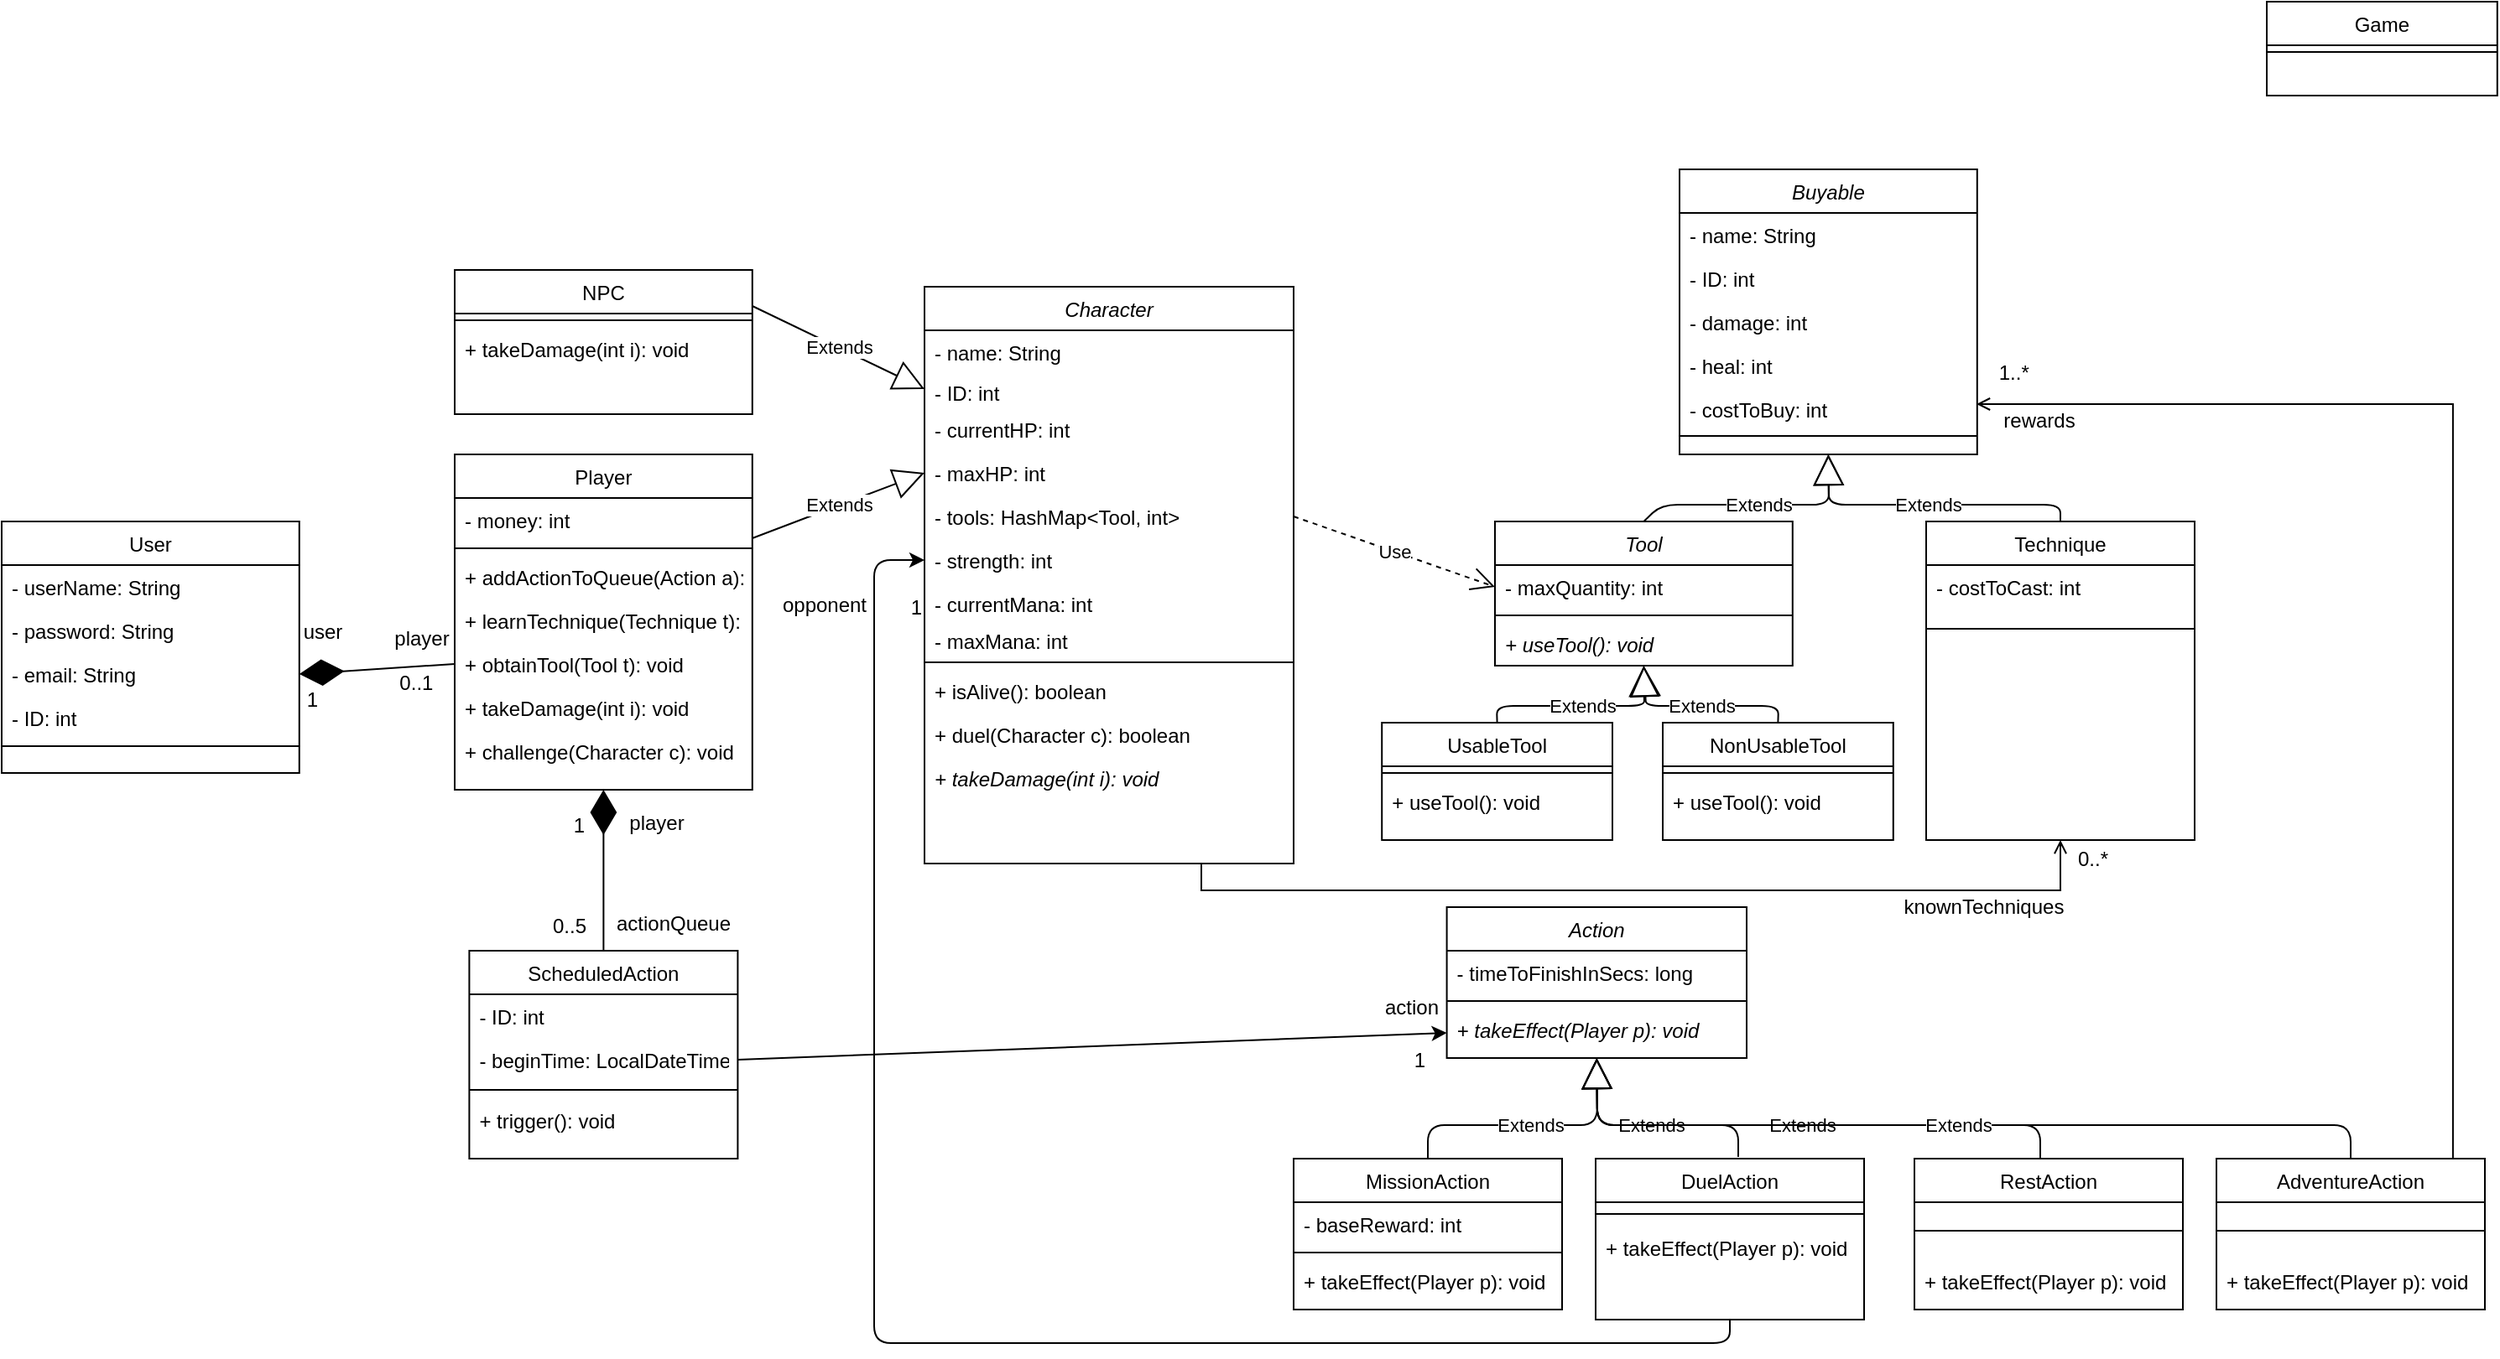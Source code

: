 <mxfile version="13.4.2" type="device"><diagram id="C5RBs43oDa-KdzZeNtuy" name="Page-1"><mxGraphModel dx="2048" dy="1856" grid="1" gridSize="10" guides="1" tooltips="1" connect="1" arrows="1" fold="1" page="1" pageScale="1" pageWidth="827" pageHeight="1169" math="0" shadow="0"><root><mxCell id="WIyWlLk6GJQsqaUBKTNV-0"/><mxCell id="WIyWlLk6GJQsqaUBKTNV-1" parent="WIyWlLk6GJQsqaUBKTNV-0"/><mxCell id="HCB0FMyKyDpgBp5F22HK-36" value="" style="endArrow=open;shadow=0;strokeWidth=1;strokeColor=#000000;rounded=0;endFill=1;edgeStyle=elbowEdgeStyle;elbow=vertical;exitX=0.75;exitY=1;exitDx=0;exitDy=0;entryX=0.5;entryY=1;entryDx=0;entryDy=0;" parent="WIyWlLk6GJQsqaUBKTNV-1" source="zkfFHV4jXpPFQw0GAbJ--0" target="HCB0FMyKyDpgBp5F22HK-30" edge="1"><mxGeometry x="0.5" y="41" relative="1" as="geometry"><mxPoint x="240" y="185" as="sourcePoint"/><mxPoint x="10" y="185" as="targetPoint"/><mxPoint x="-40" y="32" as="offset"/><Array as="points"><mxPoint x="710" y="300"/><mxPoint x="250" y="100"/><mxPoint x="220" y="200"/><mxPoint x="270" y="185"/></Array></mxGeometry></mxCell><mxCell id="HCB0FMyKyDpgBp5F22HK-37" value="" style="resizable=0;align=left;verticalAlign=bottom;labelBackgroundColor=none;fontSize=12;" parent="HCB0FMyKyDpgBp5F22HK-36" connectable="0" vertex="1"><mxGeometry x="-1" relative="1" as="geometry"><mxPoint y="4" as="offset"/></mxGeometry></mxCell><mxCell id="HCB0FMyKyDpgBp5F22HK-38" value="0..*" style="resizable=0;align=right;verticalAlign=bottom;labelBackgroundColor=none;fontSize=12;" parent="HCB0FMyKyDpgBp5F22HK-36" connectable="0" vertex="1"><mxGeometry x="1" relative="1" as="geometry"><mxPoint x="30" y="20" as="offset"/></mxGeometry></mxCell><mxCell id="HCB0FMyKyDpgBp5F22HK-39" value="knownTechniques" style="text;html=1;resizable=0;points=[];;align=center;verticalAlign=middle;labelBackgroundColor=none;rounded=0;shadow=0;strokeWidth=1;fontSize=12;" parent="HCB0FMyKyDpgBp5F22HK-36" vertex="1" connectable="0"><mxGeometry x="0.5" y="49" relative="1" as="geometry"><mxPoint x="63" y="59" as="offset"/></mxGeometry></mxCell><mxCell id="HCB0FMyKyDpgBp5F22HK-56" value="actionQueue" style="text;html=1;resizable=0;points=[];;align=center;verticalAlign=middle;labelBackgroundColor=none;rounded=0;shadow=0;strokeWidth=1;fontSize=12;" parent="WIyWlLk6GJQsqaUBKTNV-1" vertex="1" connectable="0"><mxGeometry x="0.5" y="49" relative="1" as="geometry"><mxPoint x="80" y="320" as="offset"/></mxGeometry></mxCell><mxCell id="HCB0FMyKyDpgBp5F22HK-57" value="0..5" style="resizable=0;align=right;verticalAlign=bottom;labelBackgroundColor=none;fontSize=12;" parent="WIyWlLk6GJQsqaUBKTNV-1" connectable="0" vertex="1"><mxGeometry x="1" relative="1" as="geometry"><mxPoint x="30" y="330" as="offset"/></mxGeometry></mxCell><mxCell id="HCB0FMyKyDpgBp5F22HK-59" value="player" style="text;html=1;resizable=0;points=[];;align=center;verticalAlign=middle;labelBackgroundColor=none;rounded=0;shadow=0;strokeWidth=1;fontSize=12;" parent="WIyWlLk6GJQsqaUBKTNV-1" vertex="1" connectable="0"><mxGeometry x="0.5" y="49" relative="1" as="geometry"><mxPoint x="70" y="260" as="offset"/></mxGeometry></mxCell><mxCell id="HCB0FMyKyDpgBp5F22HK-60" value="1" style="resizable=0;align=right;verticalAlign=bottom;labelBackgroundColor=none;fontSize=12;" parent="WIyWlLk6GJQsqaUBKTNV-1" connectable="0" vertex="1"><mxGeometry x="1" relative="1" as="geometry"><mxPoint x="230" y="140" as="offset"/></mxGeometry></mxCell><mxCell id="HCB0FMyKyDpgBp5F22HK-61" value="" style="endArrow=diamondThin;endFill=1;endSize=24;html=1;exitX=0.5;exitY=0;exitDx=0;exitDy=0;entryX=0.5;entryY=1;entryDx=0;entryDy=0;" parent="WIyWlLk6GJQsqaUBKTNV-1" source="HCB0FMyKyDpgBp5F22HK-47" target="wj7h6dJn60j0X_T3du40-5" edge="1"><mxGeometry width="160" relative="1" as="geometry"><mxPoint x="330" y="410" as="sourcePoint"/><mxPoint x="40" y="260" as="targetPoint"/></mxGeometry></mxCell><mxCell id="zkfFHV4jXpPFQw0GAbJ--0" value="Character" style="swimlane;fontStyle=2;align=center;verticalAlign=top;childLayout=stackLayout;horizontal=1;startSize=26;horizontalStack=0;resizeParent=1;resizeLast=0;collapsible=1;marginBottom=0;rounded=0;shadow=0;strokeWidth=1;" parent="WIyWlLk6GJQsqaUBKTNV-1" vertex="1"><mxGeometry x="230" y="-60" width="220" height="344" as="geometry"><mxRectangle x="230" y="140" width="160" height="26" as="alternateBounds"/></mxGeometry></mxCell><mxCell id="zkfFHV4jXpPFQw0GAbJ--3" value="- name: String&#10;" style="text;align=left;verticalAlign=top;spacingLeft=4;spacingRight=4;overflow=hidden;rotatable=0;points=[[0,0.5],[1,0.5]];portConstraint=eastwest;rounded=0;shadow=0;html=0;" parent="zkfFHV4jXpPFQw0GAbJ--0" vertex="1"><mxGeometry y="26" width="220" height="24" as="geometry"/></mxCell><mxCell id="HCB0FMyKyDpgBp5F22HK-9" value="- ID: int&#10;" style="text;align=left;verticalAlign=top;spacingLeft=4;spacingRight=4;overflow=hidden;rotatable=0;points=[[0,0.5],[1,0.5]];portConstraint=eastwest;rounded=0;shadow=0;html=0;" parent="zkfFHV4jXpPFQw0GAbJ--0" vertex="1"><mxGeometry y="50" width="220" height="22" as="geometry"/></mxCell><mxCell id="zkfFHV4jXpPFQw0GAbJ--1" value="- currentHP: int" style="text;align=left;verticalAlign=top;spacingLeft=4;spacingRight=4;overflow=hidden;rotatable=0;points=[[0,0.5],[1,0.5]];portConstraint=eastwest;" parent="zkfFHV4jXpPFQw0GAbJ--0" vertex="1"><mxGeometry y="72" width="220" height="26" as="geometry"/></mxCell><mxCell id="wj7h6dJn60j0X_T3du40-0" value="- maxHP: int" style="text;align=left;verticalAlign=top;spacingLeft=4;spacingRight=4;overflow=hidden;rotatable=0;points=[[0,0.5],[1,0.5]];portConstraint=eastwest;" vertex="1" parent="zkfFHV4jXpPFQw0GAbJ--0"><mxGeometry y="98" width="220" height="26" as="geometry"/></mxCell><mxCell id="HCB0FMyKyDpgBp5F22HK-120" value="- tools: HashMap&lt;Tool, int&gt;&#10;" style="text;align=left;verticalAlign=top;spacingLeft=4;spacingRight=4;overflow=hidden;rotatable=0;points=[[0,0.5],[1,0.5]];portConstraint=eastwest;rounded=0;shadow=0;html=0;" parent="zkfFHV4jXpPFQw0GAbJ--0" vertex="1"><mxGeometry y="124" width="220" height="26" as="geometry"/></mxCell><mxCell id="HCB0FMyKyDpgBp5F22HK-128" value="- strength: int&#10;" style="text;align=left;verticalAlign=top;spacingLeft=4;spacingRight=4;overflow=hidden;rotatable=0;points=[[0,0.5],[1,0.5]];portConstraint=eastwest;rounded=0;shadow=0;html=0;" parent="zkfFHV4jXpPFQw0GAbJ--0" vertex="1"><mxGeometry y="150" width="220" height="26" as="geometry"/></mxCell><mxCell id="wj7h6dJn60j0X_T3du40-38" value="- currentMana: int&#10;" style="text;align=left;verticalAlign=top;spacingLeft=4;spacingRight=4;overflow=hidden;rotatable=0;points=[[0,0.5],[1,0.5]];portConstraint=eastwest;rounded=0;shadow=0;html=0;" vertex="1" parent="zkfFHV4jXpPFQw0GAbJ--0"><mxGeometry y="176" width="220" height="22" as="geometry"/></mxCell><mxCell id="wj7h6dJn60j0X_T3du40-37" value="- maxMana: int&#10;" style="text;align=left;verticalAlign=top;spacingLeft=4;spacingRight=4;overflow=hidden;rotatable=0;points=[[0,0.5],[1,0.5]];portConstraint=eastwest;rounded=0;shadow=0;html=0;" vertex="1" parent="zkfFHV4jXpPFQw0GAbJ--0"><mxGeometry y="198" width="220" height="22" as="geometry"/></mxCell><mxCell id="zkfFHV4jXpPFQw0GAbJ--4" value="" style="line;html=1;strokeWidth=1;align=left;verticalAlign=middle;spacingTop=-1;spacingLeft=3;spacingRight=3;rotatable=0;labelPosition=right;points=[];portConstraint=eastwest;" parent="zkfFHV4jXpPFQw0GAbJ--0" vertex="1"><mxGeometry y="220" width="220" height="8" as="geometry"/></mxCell><mxCell id="HCB0FMyKyDpgBp5F22HK-139" value="+ isAlive(): boolean" style="text;align=left;verticalAlign=top;spacingLeft=4;spacingRight=4;overflow=hidden;rotatable=0;points=[[0,0.5],[1,0.5]];portConstraint=eastwest;rounded=0;shadow=0;html=0;" parent="zkfFHV4jXpPFQw0GAbJ--0" vertex="1"><mxGeometry y="228" width="220" height="26" as="geometry"/></mxCell><mxCell id="wj7h6dJn60j0X_T3du40-11" value="+ duel(Character c): boolean" style="text;align=left;verticalAlign=top;spacingLeft=4;spacingRight=4;overflow=hidden;rotatable=0;points=[[0,0.5],[1,0.5]];portConstraint=eastwest;rounded=0;shadow=0;html=0;" vertex="1" parent="zkfFHV4jXpPFQw0GAbJ--0"><mxGeometry y="254" width="220" height="26" as="geometry"/></mxCell><mxCell id="wj7h6dJn60j0X_T3du40-12" value="+ takeDamage(int i): void" style="text;align=left;verticalAlign=top;spacingLeft=4;spacingRight=4;overflow=hidden;rotatable=0;points=[[0,0.5],[1,0.5]];portConstraint=eastwest;rounded=0;shadow=0;html=0;fontStyle=2" vertex="1" parent="zkfFHV4jXpPFQw0GAbJ--0"><mxGeometry y="280" width="220" height="26" as="geometry"/></mxCell><mxCell id="HCB0FMyKyDpgBp5F22HK-63" value="Action" style="swimlane;fontStyle=2;align=center;verticalAlign=top;childLayout=stackLayout;horizontal=1;startSize=26;horizontalStack=0;resizeParent=1;resizeLast=0;collapsible=1;marginBottom=0;rounded=0;shadow=0;strokeWidth=1;" parent="WIyWlLk6GJQsqaUBKTNV-1" vertex="1"><mxGeometry x="541.3" y="310" width="178.7" height="90" as="geometry"><mxRectangle x="230" y="140" width="160" height="26" as="alternateBounds"/></mxGeometry></mxCell><mxCell id="HCB0FMyKyDpgBp5F22HK-66" value="- timeToFinishInSecs: long" style="text;align=left;verticalAlign=top;spacingLeft=4;spacingRight=4;overflow=hidden;rotatable=0;points=[[0,0.5],[1,0.5]];portConstraint=eastwest;" parent="HCB0FMyKyDpgBp5F22HK-63" vertex="1"><mxGeometry y="26" width="178.7" height="26" as="geometry"/></mxCell><mxCell id="HCB0FMyKyDpgBp5F22HK-68" value="" style="line;html=1;strokeWidth=1;align=left;verticalAlign=middle;spacingTop=-1;spacingLeft=3;spacingRight=3;rotatable=0;labelPosition=right;points=[];portConstraint=eastwest;" parent="HCB0FMyKyDpgBp5F22HK-63" vertex="1"><mxGeometry y="52" width="178.7" height="8" as="geometry"/></mxCell><mxCell id="HCB0FMyKyDpgBp5F22HK-69" value="+ takeEffect(Player p): void" style="text;align=left;verticalAlign=top;spacingLeft=4;spacingRight=4;overflow=hidden;rotatable=0;points=[[0,0.5],[1,0.5]];portConstraint=eastwest;rounded=0;shadow=0;html=0;fontStyle=2" parent="HCB0FMyKyDpgBp5F22HK-63" vertex="1"><mxGeometry y="60" width="178.7" height="30" as="geometry"/></mxCell><mxCell id="HCB0FMyKyDpgBp5F22HK-76" value="Extends" style="endArrow=block;endSize=16;endFill=0;html=1;entryX=0.5;entryY=1;entryDx=0;entryDy=0;exitX=0.5;exitY=0;exitDx=0;exitDy=0;" parent="WIyWlLk6GJQsqaUBKTNV-1" source="HCB0FMyKyDpgBp5F22HK-70" target="HCB0FMyKyDpgBp5F22HK-63" edge="1"><mxGeometry width="160" relative="1" as="geometry"><mxPoint x="330" y="410" as="sourcePoint"/><mxPoint x="490" y="410" as="targetPoint"/><Array as="points"><mxPoint x="530" y="440"/><mxPoint x="631" y="440"/></Array></mxGeometry></mxCell><mxCell id="HCB0FMyKyDpgBp5F22HK-70" value="MissionAction" style="swimlane;fontStyle=0;align=center;verticalAlign=top;childLayout=stackLayout;horizontal=1;startSize=26;horizontalStack=0;resizeParent=1;resizeLast=0;collapsible=1;marginBottom=0;rounded=0;shadow=0;strokeWidth=1;" parent="WIyWlLk6GJQsqaUBKTNV-1" vertex="1"><mxGeometry x="450" y="460" width="160" height="90" as="geometry"><mxRectangle x="550" y="140" width="160" height="26" as="alternateBounds"/></mxGeometry></mxCell><mxCell id="HCB0FMyKyDpgBp5F22HK-71" value="- baseReward: int" style="text;align=left;verticalAlign=top;spacingLeft=4;spacingRight=4;overflow=hidden;rotatable=0;points=[[0,0.5],[1,0.5]];portConstraint=eastwest;" parent="HCB0FMyKyDpgBp5F22HK-70" vertex="1"><mxGeometry y="26" width="160" height="26" as="geometry"/></mxCell><mxCell id="HCB0FMyKyDpgBp5F22HK-75" value="" style="line;html=1;strokeWidth=1;align=left;verticalAlign=middle;spacingTop=-1;spacingLeft=3;spacingRight=3;rotatable=0;labelPosition=right;points=[];portConstraint=eastwest;" parent="HCB0FMyKyDpgBp5F22HK-70" vertex="1"><mxGeometry y="52" width="160" height="8" as="geometry"/></mxCell><mxCell id="HCB0FMyKyDpgBp5F22HK-129" value="+ takeEffect(Player p): void" style="text;align=left;verticalAlign=top;spacingLeft=4;spacingRight=4;overflow=hidden;rotatable=0;points=[[0,0.5],[1,0.5]];portConstraint=eastwest;rounded=0;shadow=0;html=0;fontStyle=0" parent="HCB0FMyKyDpgBp5F22HK-70" vertex="1"><mxGeometry y="60" width="160" height="30" as="geometry"/></mxCell><mxCell id="HCB0FMyKyDpgBp5F22HK-77" value="DuelAction" style="swimlane;fontStyle=0;align=center;verticalAlign=top;childLayout=stackLayout;horizontal=1;startSize=26;horizontalStack=0;resizeParent=1;resizeLast=0;collapsible=1;marginBottom=0;rounded=0;shadow=0;strokeWidth=1;" parent="WIyWlLk6GJQsqaUBKTNV-1" vertex="1"><mxGeometry x="630" y="460" width="160" height="96" as="geometry"><mxRectangle x="550" y="140" width="160" height="26" as="alternateBounds"/></mxGeometry></mxCell><mxCell id="HCB0FMyKyDpgBp5F22HK-79" value="" style="line;html=1;strokeWidth=1;align=left;verticalAlign=middle;spacingTop=-1;spacingLeft=3;spacingRight=3;rotatable=0;labelPosition=right;points=[];portConstraint=eastwest;" parent="HCB0FMyKyDpgBp5F22HK-77" vertex="1"><mxGeometry y="26" width="160" height="14" as="geometry"/></mxCell><mxCell id="HCB0FMyKyDpgBp5F22HK-130" value="+ takeEffect(Player p): void" style="text;align=left;verticalAlign=top;spacingLeft=4;spacingRight=4;overflow=hidden;rotatable=0;points=[[0,0.5],[1,0.5]];portConstraint=eastwest;rounded=0;shadow=0;html=0;fontStyle=0" parent="HCB0FMyKyDpgBp5F22HK-77" vertex="1"><mxGeometry y="40" width="160" height="30" as="geometry"/></mxCell><mxCell id="HCB0FMyKyDpgBp5F22HK-83" value="" style="endArrow=classic;html=1;exitX=0.5;exitY=1;exitDx=0;exitDy=0;entryX=0;entryY=0.5;entryDx=0;entryDy=0;" parent="WIyWlLk6GJQsqaUBKTNV-1" source="HCB0FMyKyDpgBp5F22HK-77" target="HCB0FMyKyDpgBp5F22HK-128" edge="1"><mxGeometry width="50" height="50" relative="1" as="geometry"><mxPoint x="390" y="430" as="sourcePoint"/><mxPoint x="440" y="380" as="targetPoint"/><Array as="points"><mxPoint x="710" y="570"/><mxPoint x="200" y="570"/><mxPoint x="200" y="103"/></Array></mxGeometry></mxCell><mxCell id="HCB0FMyKyDpgBp5F22HK-84" value="opponent" style="text;html=1;resizable=0;points=[];;align=center;verticalAlign=middle;labelBackgroundColor=none;rounded=0;shadow=0;strokeWidth=1;fontSize=12;" parent="WIyWlLk6GJQsqaUBKTNV-1" vertex="1" connectable="0"><mxGeometry x="0.5" y="49" relative="1" as="geometry"><mxPoint x="170" y="130" as="offset"/></mxGeometry></mxCell><mxCell id="HCB0FMyKyDpgBp5F22HK-87" value="Extends" style="endArrow=block;endSize=16;endFill=0;html=1;entryX=0.5;entryY=1;entryDx=0;entryDy=0;" parent="WIyWlLk6GJQsqaUBKTNV-1" target="HCB0FMyKyDpgBp5F22HK-63" edge="1"><mxGeometry width="160" relative="1" as="geometry"><mxPoint x="715" y="459" as="sourcePoint"/><mxPoint x="490" y="410" as="targetPoint"/><Array as="points"><mxPoint x="715" y="440"/><mxPoint x="631" y="440"/></Array></mxGeometry></mxCell><mxCell id="HCB0FMyKyDpgBp5F22HK-88" value="RestAction" style="swimlane;fontStyle=0;align=center;verticalAlign=top;childLayout=stackLayout;horizontal=1;startSize=26;horizontalStack=0;resizeParent=1;resizeLast=0;collapsible=1;marginBottom=0;rounded=0;shadow=0;strokeWidth=1;" parent="WIyWlLk6GJQsqaUBKTNV-1" vertex="1"><mxGeometry x="820" y="460" width="160" height="90" as="geometry"><mxRectangle x="550" y="140" width="160" height="26" as="alternateBounds"/></mxGeometry></mxCell><mxCell id="HCB0FMyKyDpgBp5F22HK-90" value="" style="line;html=1;strokeWidth=1;align=left;verticalAlign=middle;spacingTop=-1;spacingLeft=3;spacingRight=3;rotatable=0;labelPosition=right;points=[];portConstraint=eastwest;" parent="HCB0FMyKyDpgBp5F22HK-88" vertex="1"><mxGeometry y="26" width="160" height="34" as="geometry"/></mxCell><mxCell id="HCB0FMyKyDpgBp5F22HK-131" value="+ takeEffect(Player p): void" style="text;align=left;verticalAlign=top;spacingLeft=4;spacingRight=4;overflow=hidden;rotatable=0;points=[[0,0.5],[1,0.5]];portConstraint=eastwest;rounded=0;shadow=0;html=0;fontStyle=0" parent="HCB0FMyKyDpgBp5F22HK-88" vertex="1"><mxGeometry y="60" width="160" height="30" as="geometry"/></mxCell><mxCell id="HCB0FMyKyDpgBp5F22HK-91" value="Extends" style="endArrow=block;endSize=16;endFill=0;html=1;entryX=0.5;entryY=1;entryDx=0;entryDy=0;" parent="WIyWlLk6GJQsqaUBKTNV-1" target="HCB0FMyKyDpgBp5F22HK-63" edge="1"><mxGeometry width="160" relative="1" as="geometry"><mxPoint x="895" y="460" as="sourcePoint"/><mxPoint x="490" y="410" as="targetPoint"/><Array as="points"><mxPoint x="895" y="440"/><mxPoint x="631" y="440"/></Array></mxGeometry></mxCell><mxCell id="HCB0FMyKyDpgBp5F22HK-92" value="AdventureAction" style="swimlane;fontStyle=0;align=center;verticalAlign=top;childLayout=stackLayout;horizontal=1;startSize=26;horizontalStack=0;resizeParent=1;resizeLast=0;collapsible=1;marginBottom=0;rounded=0;shadow=0;strokeWidth=1;" parent="WIyWlLk6GJQsqaUBKTNV-1" vertex="1"><mxGeometry x="1000" y="460" width="160" height="90" as="geometry"><mxRectangle x="550" y="140" width="160" height="26" as="alternateBounds"/></mxGeometry></mxCell><mxCell id="HCB0FMyKyDpgBp5F22HK-93" value="" style="line;html=1;strokeWidth=1;align=left;verticalAlign=middle;spacingTop=-1;spacingLeft=3;spacingRight=3;rotatable=0;labelPosition=right;points=[];portConstraint=eastwest;" parent="HCB0FMyKyDpgBp5F22HK-92" vertex="1"><mxGeometry y="26" width="160" height="34" as="geometry"/></mxCell><mxCell id="HCB0FMyKyDpgBp5F22HK-136" value="+ takeEffect(Player p): void" style="text;align=left;verticalAlign=top;spacingLeft=4;spacingRight=4;overflow=hidden;rotatable=0;points=[[0,0.5],[1,0.5]];portConstraint=eastwest;rounded=0;shadow=0;html=0;fontStyle=0" parent="HCB0FMyKyDpgBp5F22HK-92" vertex="1"><mxGeometry y="60" width="160" height="20" as="geometry"/></mxCell><mxCell id="HCB0FMyKyDpgBp5F22HK-94" value="Extends" style="endArrow=block;endSize=16;endFill=0;html=1;entryX=0.5;entryY=1;entryDx=0;entryDy=0;exitX=0.5;exitY=0;exitDx=0;exitDy=0;" parent="WIyWlLk6GJQsqaUBKTNV-1" source="HCB0FMyKyDpgBp5F22HK-92" target="HCB0FMyKyDpgBp5F22HK-63" edge="1"><mxGeometry width="160" relative="1" as="geometry"><mxPoint x="330" y="410" as="sourcePoint"/><mxPoint x="490" y="410" as="targetPoint"/><Array as="points"><mxPoint x="1080" y="440"/><mxPoint x="631" y="440"/></Array></mxGeometry></mxCell><mxCell id="HCB0FMyKyDpgBp5F22HK-95" value="" style="endArrow=classic;html=1;exitX=1;exitY=0.5;exitDx=0;exitDy=0;entryX=0;entryY=0.5;entryDx=0;entryDy=0;" parent="WIyWlLk6GJQsqaUBKTNV-1" source="HCB0FMyKyDpgBp5F22HK-50" target="HCB0FMyKyDpgBp5F22HK-69" edge="1"><mxGeometry width="50" height="50" relative="1" as="geometry"><mxPoint x="500" y="330" as="sourcePoint"/><mxPoint x="550" y="280" as="targetPoint"/></mxGeometry></mxCell><mxCell id="HCB0FMyKyDpgBp5F22HK-96" value="action" style="text;html=1;resizable=0;points=[];;align=center;verticalAlign=middle;labelBackgroundColor=none;rounded=0;shadow=0;strokeWidth=1;fontSize=12;" parent="WIyWlLk6GJQsqaUBKTNV-1" vertex="1" connectable="0"><mxGeometry x="0.5" y="49" relative="1" as="geometry"><mxPoint x="520" y="370" as="offset"/></mxGeometry></mxCell><mxCell id="HCB0FMyKyDpgBp5F22HK-97" value="1" style="resizable=0;align=right;verticalAlign=bottom;labelBackgroundColor=none;fontSize=12;" parent="WIyWlLk6GJQsqaUBKTNV-1" connectable="0" vertex="1"><mxGeometry x="1" relative="1" as="geometry"><mxPoint x="530" y="410" as="offset"/></mxGeometry></mxCell><mxCell id="HCB0FMyKyDpgBp5F22HK-98" value="Buyable" style="swimlane;fontStyle=2;align=center;verticalAlign=top;childLayout=stackLayout;horizontal=1;startSize=26;horizontalStack=0;resizeParent=1;resizeLast=0;collapsible=1;marginBottom=0;rounded=0;shadow=0;strokeWidth=1;" parent="WIyWlLk6GJQsqaUBKTNV-1" vertex="1"><mxGeometry x="680" y="-130" width="177.39" height="170" as="geometry"><mxRectangle x="550" y="140" width="160" height="26" as="alternateBounds"/></mxGeometry></mxCell><mxCell id="HCB0FMyKyDpgBp5F22HK-99" value="- name: String" style="text;align=left;verticalAlign=top;spacingLeft=4;spacingRight=4;overflow=hidden;rotatable=0;points=[[0,0.5],[1,0.5]];portConstraint=eastwest;" parent="HCB0FMyKyDpgBp5F22HK-98" vertex="1"><mxGeometry y="26" width="177.39" height="26" as="geometry"/></mxCell><mxCell id="HCB0FMyKyDpgBp5F22HK-100" value="- ID: int" style="text;align=left;verticalAlign=top;spacingLeft=4;spacingRight=4;overflow=hidden;rotatable=0;points=[[0,0.5],[1,0.5]];portConstraint=eastwest;rounded=0;shadow=0;html=0;" parent="HCB0FMyKyDpgBp5F22HK-98" vertex="1"><mxGeometry y="52" width="177.39" height="26" as="geometry"/></mxCell><mxCell id="HCB0FMyKyDpgBp5F22HK-101" value="- damage: int" style="text;align=left;verticalAlign=top;spacingLeft=4;spacingRight=4;overflow=hidden;rotatable=0;points=[[0,0.5],[1,0.5]];portConstraint=eastwest;rounded=0;shadow=0;html=0;" parent="HCB0FMyKyDpgBp5F22HK-98" vertex="1"><mxGeometry y="78" width="177.39" height="26" as="geometry"/></mxCell><mxCell id="HCB0FMyKyDpgBp5F22HK-104" value="- heal: int" style="text;align=left;verticalAlign=top;spacingLeft=4;spacingRight=4;overflow=hidden;rotatable=0;points=[[0,0.5],[1,0.5]];portConstraint=eastwest;rounded=0;shadow=0;html=0;" parent="HCB0FMyKyDpgBp5F22HK-98" vertex="1"><mxGeometry y="104" width="177.39" height="26" as="geometry"/></mxCell><mxCell id="HCB0FMyKyDpgBp5F22HK-102" value="- costToBuy: int" style="text;align=left;verticalAlign=top;spacingLeft=4;spacingRight=4;overflow=hidden;rotatable=0;points=[[0,0.5],[1,0.5]];portConstraint=eastwest;rounded=0;shadow=0;html=0;" parent="HCB0FMyKyDpgBp5F22HK-98" vertex="1"><mxGeometry y="130" width="177.39" height="26" as="geometry"/></mxCell><mxCell id="HCB0FMyKyDpgBp5F22HK-103" value="" style="line;html=1;strokeWidth=1;align=left;verticalAlign=middle;spacingTop=-1;spacingLeft=3;spacingRight=3;rotatable=0;labelPosition=right;points=[];portConstraint=eastwest;" parent="HCB0FMyKyDpgBp5F22HK-98" vertex="1"><mxGeometry y="156" width="177.39" height="6" as="geometry"/></mxCell><mxCell id="HCB0FMyKyDpgBp5F22HK-105" value="Extends" style="endArrow=block;endSize=16;endFill=0;html=1;entryX=0.5;entryY=1;entryDx=0;entryDy=0;exitX=0.5;exitY=0;exitDx=0;exitDy=0;" parent="WIyWlLk6GJQsqaUBKTNV-1" source="zkfFHV4jXpPFQw0GAbJ--17" target="HCB0FMyKyDpgBp5F22HK-98" edge="1"><mxGeometry width="160" relative="1" as="geometry"><mxPoint x="440" y="210" as="sourcePoint"/><mxPoint x="600" y="210" as="targetPoint"/><Array as="points"><mxPoint x="669" y="70"/><mxPoint x="769" y="70"/></Array></mxGeometry></mxCell><mxCell id="HCB0FMyKyDpgBp5F22HK-30" value="Technique" style="swimlane;fontStyle=0;align=center;verticalAlign=top;childLayout=stackLayout;horizontal=1;startSize=26;horizontalStack=0;resizeParent=1;resizeLast=0;collapsible=1;marginBottom=0;rounded=0;shadow=0;strokeWidth=1;" parent="WIyWlLk6GJQsqaUBKTNV-1" vertex="1"><mxGeometry x="827" y="80" width="160" height="190" as="geometry"><mxRectangle x="550" y="140" width="160" height="26" as="alternateBounds"/></mxGeometry></mxCell><mxCell id="HCB0FMyKyDpgBp5F22HK-34" value="- costToCast: int" style="text;align=left;verticalAlign=top;spacingLeft=4;spacingRight=4;overflow=hidden;rotatable=0;points=[[0,0.5],[1,0.5]];portConstraint=eastwest;rounded=0;shadow=0;html=0;" parent="HCB0FMyKyDpgBp5F22HK-30" vertex="1"><mxGeometry y="26" width="160" height="26" as="geometry"/></mxCell><mxCell id="HCB0FMyKyDpgBp5F22HK-35" value="" style="line;html=1;strokeWidth=1;align=left;verticalAlign=middle;spacingTop=-1;spacingLeft=3;spacingRight=3;rotatable=0;labelPosition=right;points=[];portConstraint=eastwest;" parent="HCB0FMyKyDpgBp5F22HK-30" vertex="1"><mxGeometry y="52" width="160" height="24" as="geometry"/></mxCell><mxCell id="HCB0FMyKyDpgBp5F22HK-106" value="Extends" style="endArrow=block;endSize=16;endFill=0;html=1;entryX=0.5;entryY=1;entryDx=0;entryDy=0;exitX=0.5;exitY=0;exitDx=0;exitDy=0;" parent="WIyWlLk6GJQsqaUBKTNV-1" source="HCB0FMyKyDpgBp5F22HK-30" target="HCB0FMyKyDpgBp5F22HK-98" edge="1"><mxGeometry width="160" relative="1" as="geometry"><mxPoint x="440" y="210" as="sourcePoint"/><mxPoint x="600" y="210" as="targetPoint"/><Array as="points"><mxPoint x="907" y="70"/><mxPoint x="769" y="70"/></Array></mxGeometry></mxCell><mxCell id="HCB0FMyKyDpgBp5F22HK-113" value="Extends" style="endArrow=block;endSize=16;endFill=0;html=1;exitX=0.5;exitY=0;exitDx=0;exitDy=0;entryX=0.5;entryY=1;entryDx=0;entryDy=0;" parent="WIyWlLk6GJQsqaUBKTNV-1" source="HCB0FMyKyDpgBp5F22HK-107" target="zkfFHV4jXpPFQw0GAbJ--17" edge="1"><mxGeometry width="160" relative="1" as="geometry"><mxPoint x="480" y="-10" as="sourcePoint"/><mxPoint x="640" y="-10" as="targetPoint"/><Array as="points"><mxPoint x="571" y="190"/><mxPoint x="659" y="190"/></Array></mxGeometry></mxCell><mxCell id="HCB0FMyKyDpgBp5F22HK-114" value="Extends" style="endArrow=block;endSize=16;endFill=0;html=1;exitX=0.5;exitY=0;exitDx=0;exitDy=0;entryX=0.5;entryY=1;entryDx=0;entryDy=0;" parent="WIyWlLk6GJQsqaUBKTNV-1" source="HCB0FMyKyDpgBp5F22HK-110" target="zkfFHV4jXpPFQw0GAbJ--17" edge="1"><mxGeometry width="160" relative="1" as="geometry"><mxPoint x="480" y="-10" as="sourcePoint"/><mxPoint x="640" y="-10" as="targetPoint"/><Array as="points"><mxPoint x="739" y="190"/><mxPoint x="660" y="190"/></Array></mxGeometry></mxCell><mxCell id="zkfFHV4jXpPFQw0GAbJ--17" value="Tool" style="swimlane;fontStyle=2;align=center;verticalAlign=top;childLayout=stackLayout;horizontal=1;startSize=26;horizontalStack=0;resizeParent=1;resizeLast=0;collapsible=1;marginBottom=0;rounded=0;shadow=0;strokeWidth=1;" parent="WIyWlLk6GJQsqaUBKTNV-1" vertex="1"><mxGeometry x="570" y="80" width="177.39" height="86" as="geometry"><mxRectangle x="550" y="140" width="160" height="26" as="alternateBounds"/></mxGeometry></mxCell><mxCell id="zkfFHV4jXpPFQw0GAbJ--20" value="- maxQuantity: int" style="text;align=left;verticalAlign=top;spacingLeft=4;spacingRight=4;overflow=hidden;rotatable=0;points=[[0,0.5],[1,0.5]];portConstraint=eastwest;rounded=0;shadow=0;html=0;" parent="zkfFHV4jXpPFQw0GAbJ--17" vertex="1"><mxGeometry y="26" width="177.39" height="26" as="geometry"/></mxCell><mxCell id="zkfFHV4jXpPFQw0GAbJ--23" value="" style="line;html=1;strokeWidth=1;align=left;verticalAlign=middle;spacingTop=-1;spacingLeft=3;spacingRight=3;rotatable=0;labelPosition=right;points=[];portConstraint=eastwest;" parent="zkfFHV4jXpPFQw0GAbJ--17" vertex="1"><mxGeometry y="52" width="177.39" height="8" as="geometry"/></mxCell><mxCell id="HCB0FMyKyDpgBp5F22HK-115" value="+ useTool(): void" style="text;align=left;verticalAlign=top;spacingLeft=4;spacingRight=4;overflow=hidden;rotatable=0;points=[[0,0.5],[1,0.5]];portConstraint=eastwest;rounded=0;shadow=0;html=0;fontStyle=2" parent="zkfFHV4jXpPFQw0GAbJ--17" vertex="1"><mxGeometry y="60" width="177.39" height="26" as="geometry"/></mxCell><mxCell id="HCB0FMyKyDpgBp5F22HK-107" value="UsableTool" style="swimlane;fontStyle=0;align=center;verticalAlign=top;childLayout=stackLayout;horizontal=1;startSize=26;horizontalStack=0;resizeParent=1;resizeLast=0;collapsible=1;marginBottom=0;rounded=0;shadow=0;strokeWidth=1;" parent="WIyWlLk6GJQsqaUBKTNV-1" vertex="1"><mxGeometry x="502.61" y="200" width="137.39" height="70" as="geometry"><mxRectangle x="550" y="140" width="160" height="26" as="alternateBounds"/></mxGeometry></mxCell><mxCell id="HCB0FMyKyDpgBp5F22HK-109" value="" style="line;html=1;strokeWidth=1;align=left;verticalAlign=middle;spacingTop=-1;spacingLeft=3;spacingRight=3;rotatable=0;labelPosition=right;points=[];portConstraint=eastwest;" parent="HCB0FMyKyDpgBp5F22HK-107" vertex="1"><mxGeometry y="26" width="137.39" height="8" as="geometry"/></mxCell><mxCell id="HCB0FMyKyDpgBp5F22HK-137" value="+ useTool(): void" style="text;align=left;verticalAlign=top;spacingLeft=4;spacingRight=4;overflow=hidden;rotatable=0;points=[[0,0.5],[1,0.5]];portConstraint=eastwest;rounded=0;shadow=0;html=0;fontStyle=0" parent="HCB0FMyKyDpgBp5F22HK-107" vertex="1"><mxGeometry y="34" width="137.39" height="26" as="geometry"/></mxCell><mxCell id="HCB0FMyKyDpgBp5F22HK-110" value="NonUsableTool" style="swimlane;fontStyle=0;align=center;verticalAlign=top;childLayout=stackLayout;horizontal=1;startSize=26;horizontalStack=0;resizeParent=1;resizeLast=0;collapsible=1;marginBottom=0;rounded=0;shadow=0;strokeWidth=1;" parent="WIyWlLk6GJQsqaUBKTNV-1" vertex="1"><mxGeometry x="670" y="200" width="137.39" height="70" as="geometry"><mxRectangle x="550" y="140" width="160" height="26" as="alternateBounds"/></mxGeometry></mxCell><mxCell id="HCB0FMyKyDpgBp5F22HK-112" value="" style="line;html=1;strokeWidth=1;align=left;verticalAlign=middle;spacingTop=-1;spacingLeft=3;spacingRight=3;rotatable=0;labelPosition=right;points=[];portConstraint=eastwest;" parent="HCB0FMyKyDpgBp5F22HK-110" vertex="1"><mxGeometry y="26" width="137.39" height="8" as="geometry"/></mxCell><mxCell id="HCB0FMyKyDpgBp5F22HK-138" value="+ useTool(): void" style="text;align=left;verticalAlign=top;spacingLeft=4;spacingRight=4;overflow=hidden;rotatable=0;points=[[0,0.5],[1,0.5]];portConstraint=eastwest;rounded=0;shadow=0;html=0;fontStyle=0" parent="HCB0FMyKyDpgBp5F22HK-110" vertex="1"><mxGeometry y="34" width="137.39" height="26" as="geometry"/></mxCell><mxCell id="HCB0FMyKyDpgBp5F22HK-121" value="Use" style="endArrow=open;endSize=12;dashed=1;html=1;exitX=1;exitY=0.5;exitDx=0;exitDy=0;entryX=0;entryY=0.5;entryDx=0;entryDy=0;" parent="WIyWlLk6GJQsqaUBKTNV-1" target="zkfFHV4jXpPFQw0GAbJ--20" edge="1"><mxGeometry width="160" relative="1" as="geometry"><mxPoint x="450" y="77" as="sourcePoint"/><mxPoint x="600" y="180" as="targetPoint"/></mxGeometry></mxCell><mxCell id="HCB0FMyKyDpgBp5F22HK-122" value="" style="endArrow=open;shadow=0;strokeWidth=1;strokeColor=#000000;rounded=0;endFill=1;edgeStyle=elbowEdgeStyle;elbow=vertical;exitX=0.881;exitY=0;exitDx=0;exitDy=0;exitPerimeter=0;" parent="WIyWlLk6GJQsqaUBKTNV-1" source="HCB0FMyKyDpgBp5F22HK-92" edge="1"><mxGeometry x="0.5" y="41" relative="1" as="geometry"><mxPoint x="395" y="284" as="sourcePoint"/><mxPoint x="857" y="10" as="targetPoint"/><mxPoint x="-40" y="32" as="offset"/><Array as="points"><mxPoint x="1060" y="10"/><mxPoint x="710" y="300"/><mxPoint x="250" y="100"/><mxPoint x="220" y="200"/><mxPoint x="270" y="185"/></Array></mxGeometry></mxCell><mxCell id="HCB0FMyKyDpgBp5F22HK-123" value="" style="resizable=0;align=left;verticalAlign=bottom;labelBackgroundColor=none;fontSize=12;" parent="HCB0FMyKyDpgBp5F22HK-122" connectable="0" vertex="1"><mxGeometry x="-1" relative="1" as="geometry"><mxPoint y="4" as="offset"/></mxGeometry></mxCell><mxCell id="HCB0FMyKyDpgBp5F22HK-124" value="1..*" style="resizable=0;align=right;verticalAlign=bottom;labelBackgroundColor=none;fontSize=12;" parent="HCB0FMyKyDpgBp5F22HK-122" connectable="0" vertex="1"><mxGeometry x="1" relative="1" as="geometry"><mxPoint x="32.94" y="-10" as="offset"/></mxGeometry></mxCell><mxCell id="HCB0FMyKyDpgBp5F22HK-125" value="rewards" style="text;html=1;resizable=0;points=[];;align=center;verticalAlign=middle;labelBackgroundColor=none;rounded=0;shadow=0;strokeWidth=1;fontSize=12;" parent="HCB0FMyKyDpgBp5F22HK-122" vertex="1" connectable="0"><mxGeometry x="0.5" y="49" relative="1" as="geometry"><mxPoint x="-147.06" y="-39" as="offset"/></mxGeometry></mxCell><mxCell id="wj7h6dJn60j0X_T3du40-5" value="Player" style="swimlane;fontStyle=0;align=center;verticalAlign=top;childLayout=stackLayout;horizontal=1;startSize=26;horizontalStack=0;resizeParent=1;resizeLast=0;collapsible=1;marginBottom=0;rounded=0;shadow=0;strokeWidth=1;" vertex="1" parent="WIyWlLk6GJQsqaUBKTNV-1"><mxGeometry x="-50" y="40" width="177.39" height="200" as="geometry"><mxRectangle x="550" y="140" width="160" height="26" as="alternateBounds"/></mxGeometry></mxCell><mxCell id="wj7h6dJn60j0X_T3du40-6" value="- money: int" style="text;align=left;verticalAlign=top;spacingLeft=4;spacingRight=4;overflow=hidden;rotatable=0;points=[[0,0.5],[1,0.5]];portConstraint=eastwest;rounded=0;shadow=0;html=0;" vertex="1" parent="wj7h6dJn60j0X_T3du40-5"><mxGeometry y="26" width="177.39" height="26" as="geometry"/></mxCell><mxCell id="wj7h6dJn60j0X_T3du40-7" value="" style="line;html=1;strokeWidth=1;align=left;verticalAlign=middle;spacingTop=-1;spacingLeft=3;spacingRight=3;rotatable=0;labelPosition=right;points=[];portConstraint=eastwest;" vertex="1" parent="wj7h6dJn60j0X_T3du40-5"><mxGeometry y="52" width="177.39" height="8" as="geometry"/></mxCell><mxCell id="HCB0FMyKyDpgBp5F22HK-62" value="+ addActionToQueue(Action a): void" style="text;align=left;verticalAlign=top;spacingLeft=4;spacingRight=4;overflow=hidden;rotatable=0;points=[[0,0.5],[1,0.5]];portConstraint=eastwest;rounded=0;shadow=0;html=0;" parent="wj7h6dJn60j0X_T3du40-5" vertex="1"><mxGeometry y="60" width="177.39" height="26" as="geometry"/></mxCell><mxCell id="HCB0FMyKyDpgBp5F22HK-126" value="+ learnTechnique(Technique t): void" style="text;align=left;verticalAlign=top;spacingLeft=4;spacingRight=4;overflow=hidden;rotatable=0;points=[[0,0.5],[1,0.5]];portConstraint=eastwest;rounded=0;shadow=0;html=0;" parent="wj7h6dJn60j0X_T3du40-5" vertex="1"><mxGeometry y="86" width="177.39" height="26" as="geometry"/></mxCell><mxCell id="HCB0FMyKyDpgBp5F22HK-127" value="+ obtainTool(Tool t): void" style="text;align=left;verticalAlign=top;spacingLeft=4;spacingRight=4;overflow=hidden;rotatable=0;points=[[0,0.5],[1,0.5]];portConstraint=eastwest;rounded=0;shadow=0;html=0;" parent="wj7h6dJn60j0X_T3du40-5" vertex="1"><mxGeometry y="112" width="177.39" height="26" as="geometry"/></mxCell><mxCell id="wj7h6dJn60j0X_T3du40-14" value="+ takeDamage(int i): void" style="text;align=left;verticalAlign=top;spacingLeft=4;spacingRight=4;overflow=hidden;rotatable=0;points=[[0,0.5],[1,0.5]];portConstraint=eastwest;rounded=0;shadow=0;html=0;fontStyle=0" vertex="1" parent="wj7h6dJn60j0X_T3du40-5"><mxGeometry y="138" width="177.39" height="26" as="geometry"/></mxCell><mxCell id="wj7h6dJn60j0X_T3du40-18" value="+ challenge(Character c): void" style="text;align=left;verticalAlign=top;spacingLeft=4;spacingRight=4;overflow=hidden;rotatable=0;points=[[0,0.5],[1,0.5]];portConstraint=eastwest;rounded=0;shadow=0;html=0;fontStyle=0" vertex="1" parent="wj7h6dJn60j0X_T3du40-5"><mxGeometry y="164" width="177.39" height="26" as="geometry"/></mxCell><mxCell id="wj7h6dJn60j0X_T3du40-1" value="NPC" style="swimlane;fontStyle=0;align=center;verticalAlign=top;childLayout=stackLayout;horizontal=1;startSize=26;horizontalStack=0;resizeParent=1;resizeLast=0;collapsible=1;marginBottom=0;rounded=0;shadow=0;strokeWidth=1;" vertex="1" parent="WIyWlLk6GJQsqaUBKTNV-1"><mxGeometry x="-50" y="-70" width="177.39" height="86" as="geometry"><mxRectangle x="550" y="140" width="160" height="26" as="alternateBounds"/></mxGeometry></mxCell><mxCell id="wj7h6dJn60j0X_T3du40-3" value="" style="line;html=1;strokeWidth=1;align=left;verticalAlign=middle;spacingTop=-1;spacingLeft=3;spacingRight=3;rotatable=0;labelPosition=right;points=[];portConstraint=eastwest;" vertex="1" parent="wj7h6dJn60j0X_T3du40-1"><mxGeometry y="26" width="177.39" height="8" as="geometry"/></mxCell><mxCell id="wj7h6dJn60j0X_T3du40-13" value="+ takeDamage(int i): void" style="text;align=left;verticalAlign=top;spacingLeft=4;spacingRight=4;overflow=hidden;rotatable=0;points=[[0,0.5],[1,0.5]];portConstraint=eastwest;rounded=0;shadow=0;html=0;fontStyle=0" vertex="1" parent="wj7h6dJn60j0X_T3du40-1"><mxGeometry y="34" width="177.39" height="26" as="geometry"/></mxCell><mxCell id="wj7h6dJn60j0X_T3du40-9" value="Extends" style="endArrow=block;endSize=16;endFill=0;html=1;entryX=0;entryY=0.5;entryDx=0;entryDy=0;exitX=1;exitY=0.25;exitDx=0;exitDy=0;" edge="1" parent="WIyWlLk6GJQsqaUBKTNV-1" source="wj7h6dJn60j0X_T3du40-1" target="HCB0FMyKyDpgBp5F22HK-9"><mxGeometry width="160" relative="1" as="geometry"><mxPoint x="300" y="170" as="sourcePoint"/><mxPoint x="460" y="170" as="targetPoint"/></mxGeometry></mxCell><mxCell id="wj7h6dJn60j0X_T3du40-10" value="Extends" style="endArrow=block;endSize=16;endFill=0;html=1;entryX=0;entryY=0.5;entryDx=0;entryDy=0;exitX=1;exitY=0.25;exitDx=0;exitDy=0;" edge="1" parent="WIyWlLk6GJQsqaUBKTNV-1" source="wj7h6dJn60j0X_T3du40-5" target="wj7h6dJn60j0X_T3du40-0"><mxGeometry width="160" relative="1" as="geometry"><mxPoint x="300" y="170" as="sourcePoint"/><mxPoint x="460" y="170" as="targetPoint"/></mxGeometry></mxCell><mxCell id="HCB0FMyKyDpgBp5F22HK-47" value="ScheduledAction" style="swimlane;fontStyle=0;align=center;verticalAlign=top;childLayout=stackLayout;horizontal=1;startSize=26;horizontalStack=0;resizeParent=1;resizeLast=0;collapsible=1;marginBottom=0;rounded=0;shadow=0;strokeWidth=1;" parent="WIyWlLk6GJQsqaUBKTNV-1" vertex="1"><mxGeometry x="-41.3" y="336" width="160" height="124" as="geometry"><mxRectangle x="550" y="140" width="160" height="26" as="alternateBounds"/></mxGeometry></mxCell><mxCell id="HCB0FMyKyDpgBp5F22HK-49" value="- ID: int" style="text;align=left;verticalAlign=top;spacingLeft=4;spacingRight=4;overflow=hidden;rotatable=0;points=[[0,0.5],[1,0.5]];portConstraint=eastwest;rounded=0;shadow=0;html=0;" parent="HCB0FMyKyDpgBp5F22HK-47" vertex="1"><mxGeometry y="26" width="160" height="26" as="geometry"/></mxCell><mxCell id="HCB0FMyKyDpgBp5F22HK-50" value="- beginTime: LocalDateTime" style="text;align=left;verticalAlign=top;spacingLeft=4;spacingRight=4;overflow=hidden;rotatable=0;points=[[0,0.5],[1,0.5]];portConstraint=eastwest;rounded=0;shadow=0;html=0;" parent="HCB0FMyKyDpgBp5F22HK-47" vertex="1"><mxGeometry y="52" width="160" height="26" as="geometry"/></mxCell><mxCell id="HCB0FMyKyDpgBp5F22HK-53" value="" style="line;html=1;strokeWidth=1;align=left;verticalAlign=middle;spacingTop=-1;spacingLeft=3;spacingRight=3;rotatable=0;labelPosition=right;points=[];portConstraint=eastwest;" parent="HCB0FMyKyDpgBp5F22HK-47" vertex="1"><mxGeometry y="78" width="160" height="10" as="geometry"/></mxCell><mxCell id="wj7h6dJn60j0X_T3du40-17" value="+ trigger(): void" style="text;align=left;verticalAlign=top;spacingLeft=4;spacingRight=4;overflow=hidden;rotatable=0;points=[[0,0.5],[1,0.5]];portConstraint=eastwest;rounded=0;shadow=0;html=0;" vertex="1" parent="HCB0FMyKyDpgBp5F22HK-47"><mxGeometry y="88" width="160" height="26" as="geometry"/></mxCell><mxCell id="HCB0FMyKyDpgBp5F22HK-140" value="Game" style="swimlane;fontStyle=0;align=center;verticalAlign=top;childLayout=stackLayout;horizontal=1;startSize=26;horizontalStack=0;resizeParent=1;resizeLast=0;collapsible=1;marginBottom=0;rounded=0;shadow=0;strokeWidth=1;" parent="WIyWlLk6GJQsqaUBKTNV-1" vertex="1"><mxGeometry x="1030" y="-230" width="137.39" height="56" as="geometry"><mxRectangle x="550" y="140" width="160" height="26" as="alternateBounds"/></mxGeometry></mxCell><mxCell id="HCB0FMyKyDpgBp5F22HK-142" value="" style="line;html=1;strokeWidth=1;align=left;verticalAlign=middle;spacingTop=-1;spacingLeft=3;spacingRight=3;rotatable=0;labelPosition=right;points=[];portConstraint=eastwest;" parent="HCB0FMyKyDpgBp5F22HK-140" vertex="1"><mxGeometry y="26" width="137.39" height="8" as="geometry"/></mxCell><mxCell id="wj7h6dJn60j0X_T3du40-30" value="player" style="endArrow=diamondThin;endFill=1;endSize=24;html=1;entryX=1;entryY=0.5;entryDx=0;entryDy=0;exitX=0;exitY=0.5;exitDx=0;exitDy=0;fontSize=12;" edge="1" parent="WIyWlLk6GJQsqaUBKTNV-1" source="HCB0FMyKyDpgBp5F22HK-127" target="wj7h6dJn60j0X_T3du40-28"><mxGeometry x="-0.591" y="-16" width="160" relative="1" as="geometry"><mxPoint x="200" y="240" as="sourcePoint"/><mxPoint x="360" y="240" as="targetPoint"/><mxPoint as="offset"/></mxGeometry></mxCell><mxCell id="wj7h6dJn60j0X_T3du40-23" value="User" style="swimlane;fontStyle=0;align=center;verticalAlign=top;childLayout=stackLayout;horizontal=1;startSize=26;horizontalStack=0;resizeParent=1;resizeLast=0;collapsible=1;marginBottom=0;rounded=0;shadow=0;strokeWidth=1;" vertex="1" parent="WIyWlLk6GJQsqaUBKTNV-1"><mxGeometry x="-320" y="80" width="177.39" height="150" as="geometry"><mxRectangle x="550" y="140" width="160" height="26" as="alternateBounds"/></mxGeometry></mxCell><mxCell id="wj7h6dJn60j0X_T3du40-26" value="- userName: String&#10;" style="text;align=left;verticalAlign=top;spacingLeft=4;spacingRight=4;overflow=hidden;rotatable=0;points=[[0,0.5],[1,0.5]];portConstraint=eastwest;rounded=0;shadow=0;html=0;fontStyle=0" vertex="1" parent="wj7h6dJn60j0X_T3du40-23"><mxGeometry y="26" width="177.39" height="26" as="geometry"/></mxCell><mxCell id="wj7h6dJn60j0X_T3du40-27" value="- password: String&#10;" style="text;align=left;verticalAlign=top;spacingLeft=4;spacingRight=4;overflow=hidden;rotatable=0;points=[[0,0.5],[1,0.5]];portConstraint=eastwest;rounded=0;shadow=0;html=0;fontStyle=0" vertex="1" parent="wj7h6dJn60j0X_T3du40-23"><mxGeometry y="52" width="177.39" height="26" as="geometry"/></mxCell><mxCell id="wj7h6dJn60j0X_T3du40-28" value="- email: String&#10;" style="text;align=left;verticalAlign=top;spacingLeft=4;spacingRight=4;overflow=hidden;rotatable=0;points=[[0,0.5],[1,0.5]];portConstraint=eastwest;rounded=0;shadow=0;html=0;fontStyle=0" vertex="1" parent="wj7h6dJn60j0X_T3du40-23"><mxGeometry y="78" width="177.39" height="26" as="geometry"/></mxCell><mxCell id="wj7h6dJn60j0X_T3du40-29" value="- ID: int&#10;" style="text;align=left;verticalAlign=top;spacingLeft=4;spacingRight=4;overflow=hidden;rotatable=0;points=[[0,0.5],[1,0.5]];portConstraint=eastwest;rounded=0;shadow=0;html=0;fontStyle=0" vertex="1" parent="wj7h6dJn60j0X_T3du40-23"><mxGeometry y="104" width="177.39" height="26" as="geometry"/></mxCell><mxCell id="wj7h6dJn60j0X_T3du40-24" value="" style="line;html=1;strokeWidth=1;align=left;verticalAlign=middle;spacingTop=-1;spacingLeft=3;spacingRight=3;rotatable=0;labelPosition=right;points=[];portConstraint=eastwest;" vertex="1" parent="wj7h6dJn60j0X_T3du40-23"><mxGeometry y="130" width="177.39" height="8" as="geometry"/></mxCell><mxCell id="wj7h6dJn60j0X_T3du40-31" value="1" style="resizable=0;align=right;verticalAlign=bottom;labelBackgroundColor=none;fontSize=12;" connectable="0" vertex="1" parent="WIyWlLk6GJQsqaUBKTNV-1"><mxGeometry x="1" relative="1" as="geometry"><mxPoint x="29" y="270" as="offset"/></mxGeometry></mxCell><mxCell id="wj7h6dJn60j0X_T3du40-32" value="0..1" style="resizable=0;align=right;verticalAlign=bottom;labelBackgroundColor=none;fontSize=12;" connectable="0" vertex="1" parent="WIyWlLk6GJQsqaUBKTNV-1"><mxGeometry x="38.7" y="290" as="geometry"><mxPoint x="-100" y="-105" as="offset"/></mxGeometry></mxCell><mxCell id="wj7h6dJn60j0X_T3du40-34" value="user" style="text;html=1;resizable=0;points=[];;align=center;verticalAlign=middle;labelBackgroundColor=none;rounded=0;shadow=0;strokeWidth=1;fontSize=12;" vertex="1" connectable="0" parent="WIyWlLk6GJQsqaUBKTNV-1"><mxGeometry x="80" y="270" as="geometry"><mxPoint x="-209" y="-124" as="offset"/></mxGeometry></mxCell><mxCell id="wj7h6dJn60j0X_T3du40-35" value="1" style="resizable=0;align=right;verticalAlign=bottom;labelBackgroundColor=none;fontSize=12;" connectable="0" vertex="1" parent="WIyWlLk6GJQsqaUBKTNV-1"><mxGeometry x="-30" y="300" as="geometry"><mxPoint x="-100" y="-105" as="offset"/></mxGeometry></mxCell></root></mxGraphModel></diagram></mxfile>